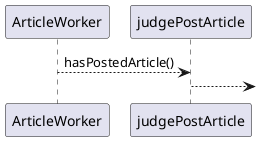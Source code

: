 @startuml 日付判定処理
    ArticleWorker --> judgePostArticle : hasPostedArticle()
    judgePostArticle --> 
@enduml